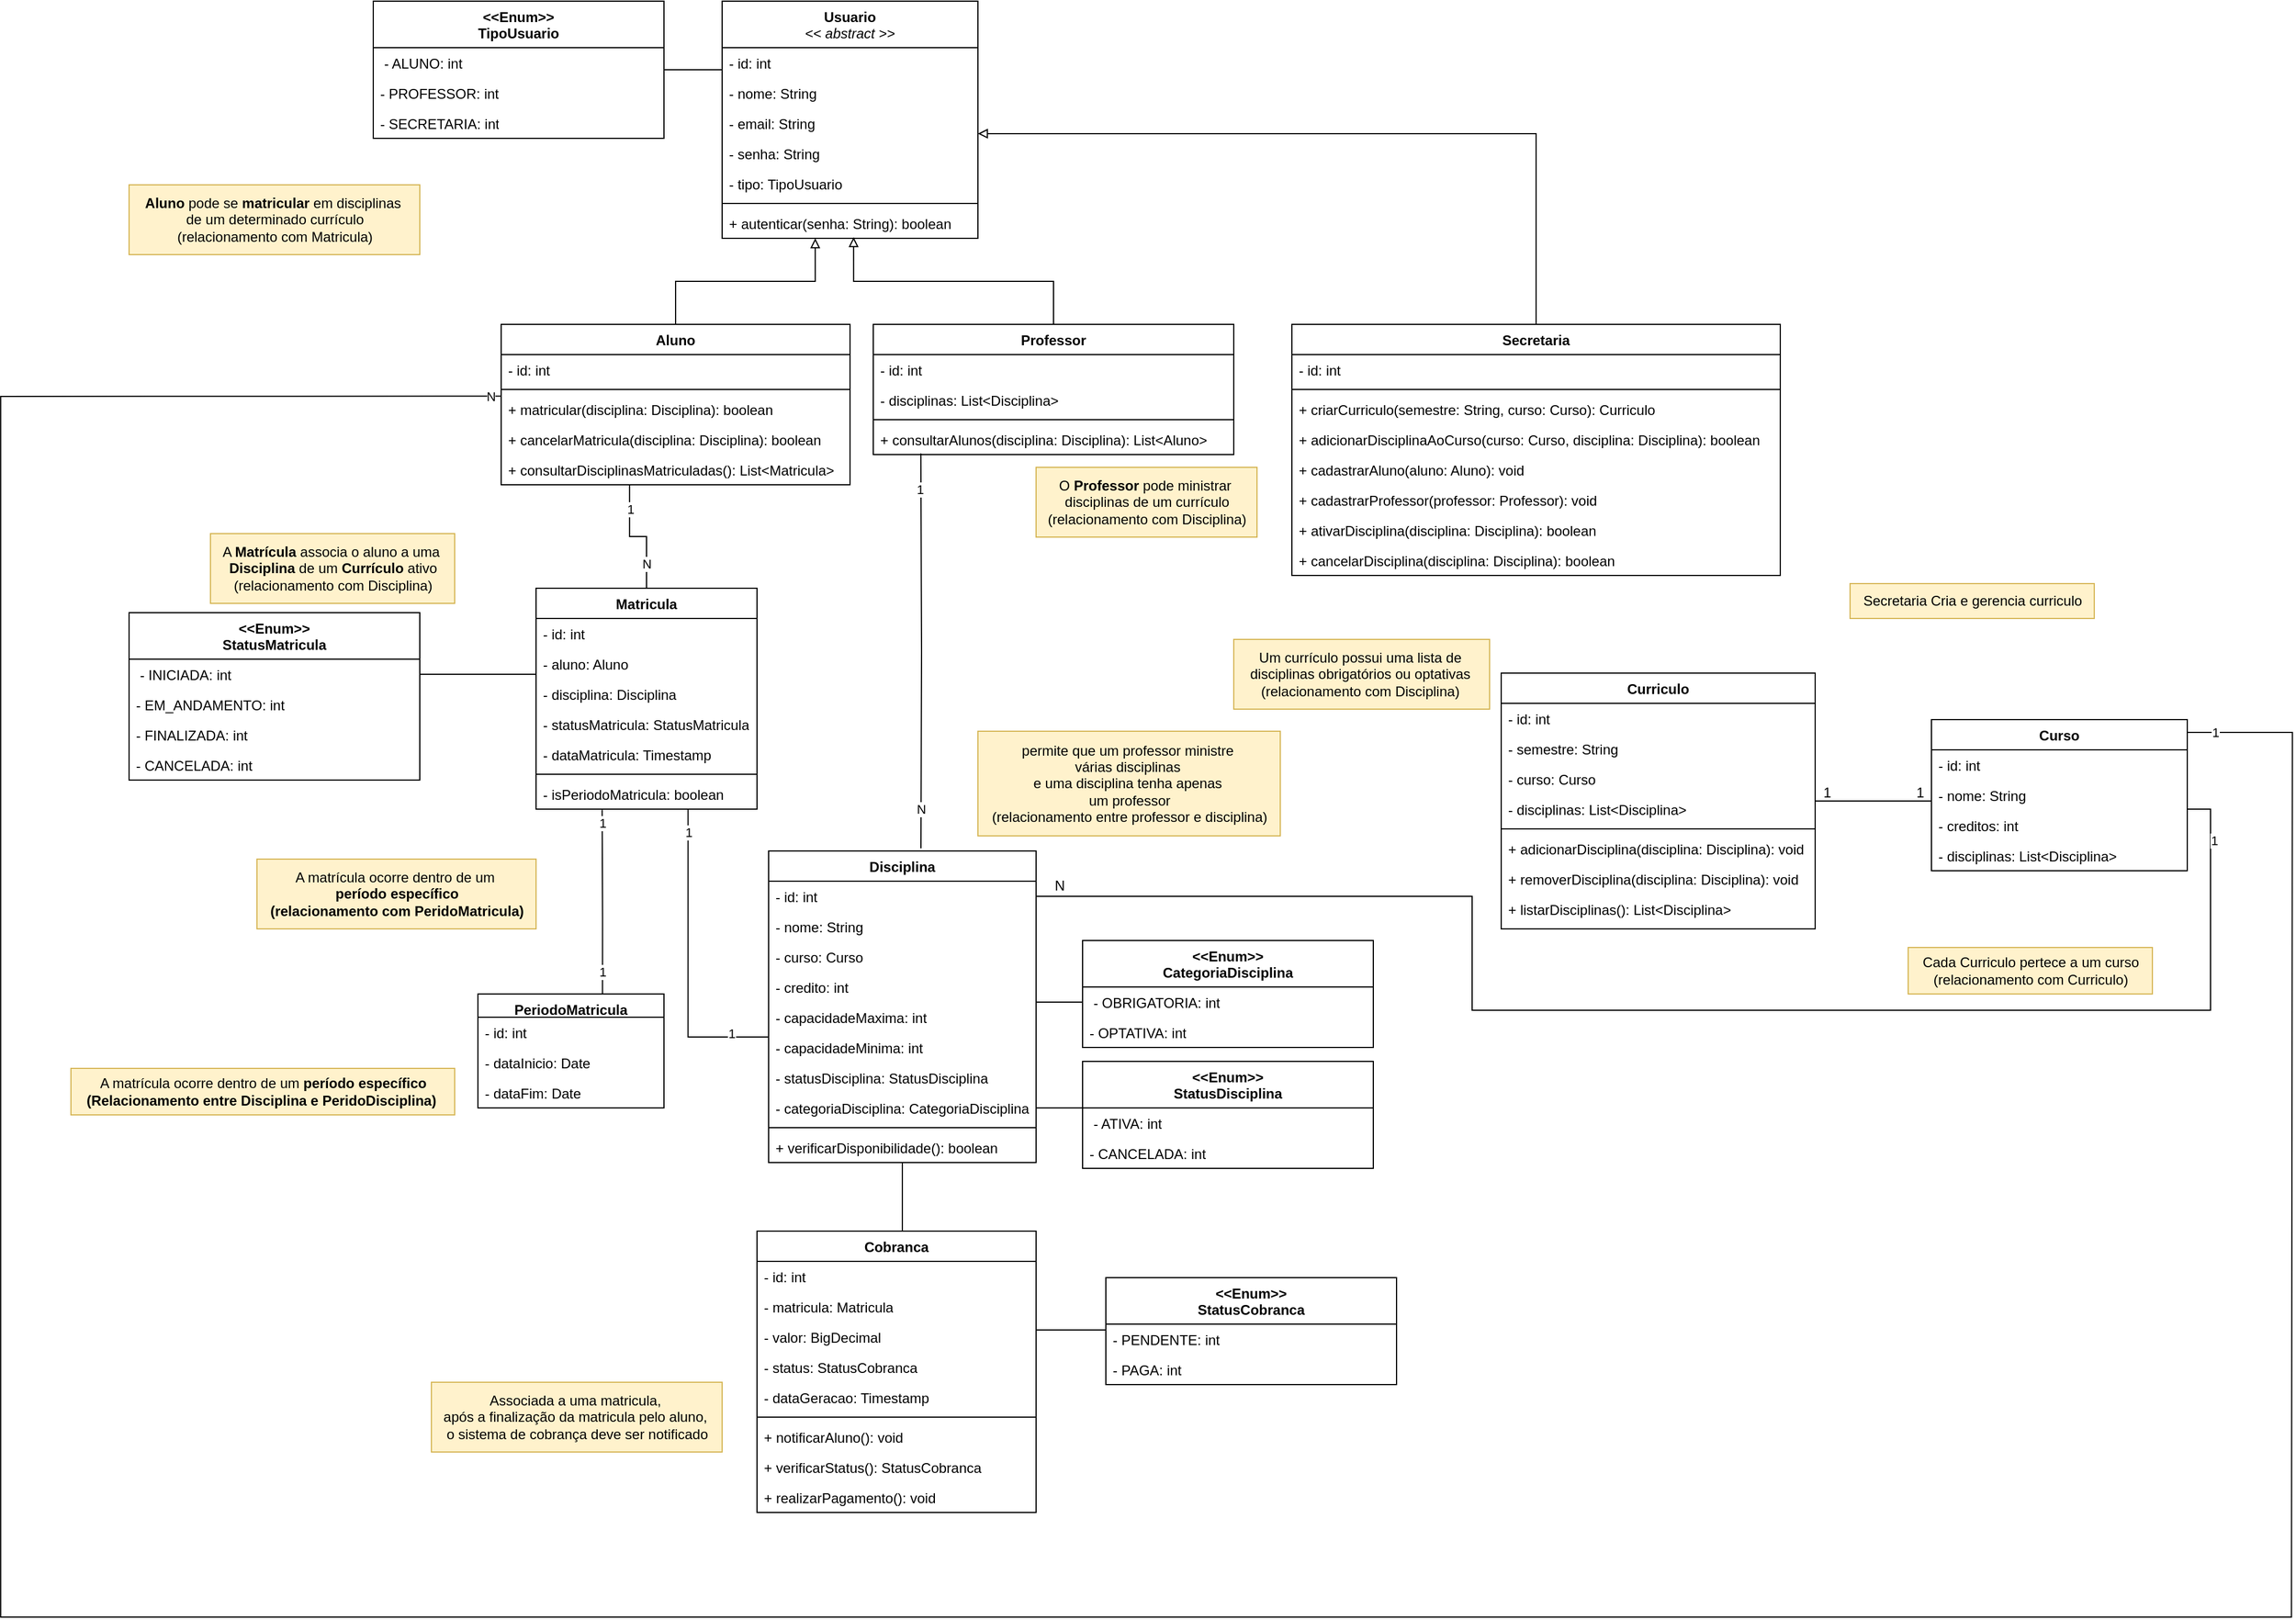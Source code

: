 <mxfile version="26.0.16">
  <diagram name="Página-1" id="UTWiRLUkJQXJZkLam4P0">
    <mxGraphModel dx="3221" dy="558" grid="1" gridSize="10" guides="1" tooltips="1" connect="1" arrows="1" fold="1" page="1" pageScale="1" pageWidth="827" pageHeight="1169" math="0" shadow="0">
      <root>
        <mxCell id="0" />
        <mxCell id="1" parent="0" />
        <mxCell id="5JL675xTjhOSKJDTL_hP-1" value="Secretaria" style="swimlane;fontStyle=1;align=center;verticalAlign=top;childLayout=stackLayout;horizontal=1;startSize=26;horizontalStack=0;resizeParent=1;resizeParentMax=0;resizeLast=0;collapsible=1;marginBottom=0;whiteSpace=wrap;html=1;" parent="1" vertex="1">
          <mxGeometry x="190" y="300" width="420" height="216" as="geometry" />
        </mxCell>
        <mxCell id="5JL675xTjhOSKJDTL_hP-2" value="- id: int" style="text;strokeColor=none;fillColor=none;align=left;verticalAlign=top;spacingLeft=4;spacingRight=4;overflow=hidden;rotatable=0;points=[[0,0.5],[1,0.5]];portConstraint=eastwest;whiteSpace=wrap;html=1;" parent="5JL675xTjhOSKJDTL_hP-1" vertex="1">
          <mxGeometry y="26" width="420" height="26" as="geometry" />
        </mxCell>
        <mxCell id="5JL675xTjhOSKJDTL_hP-3" value="" style="line;strokeWidth=1;fillColor=none;align=left;verticalAlign=middle;spacingTop=-1;spacingLeft=3;spacingRight=3;rotatable=0;labelPosition=right;points=[];portConstraint=eastwest;strokeColor=inherit;" parent="5JL675xTjhOSKJDTL_hP-1" vertex="1">
          <mxGeometry y="52" width="420" height="8" as="geometry" />
        </mxCell>
        <mxCell id="5JL675xTjhOSKJDTL_hP-4" value="+ criarCurriculo(semestre: String, curso: Curso): Curriculo" style="text;strokeColor=none;fillColor=none;align=left;verticalAlign=top;spacingLeft=4;spacingRight=4;overflow=hidden;rotatable=0;points=[[0,0.5],[1,0.5]];portConstraint=eastwest;whiteSpace=wrap;html=1;" parent="5JL675xTjhOSKJDTL_hP-1" vertex="1">
          <mxGeometry y="60" width="420" height="26" as="geometry" />
        </mxCell>
        <mxCell id="5JL675xTjhOSKJDTL_hP-7" value="+ adicionarDisciplinaAoCurso(curso: Curso, disciplina: Disciplina): boolean" style="text;strokeColor=none;fillColor=none;align=left;verticalAlign=top;spacingLeft=4;spacingRight=4;overflow=hidden;rotatable=0;points=[[0,0.5],[1,0.5]];portConstraint=eastwest;whiteSpace=wrap;html=1;" parent="5JL675xTjhOSKJDTL_hP-1" vertex="1">
          <mxGeometry y="86" width="420" height="26" as="geometry" />
        </mxCell>
        <mxCell id="5JL675xTjhOSKJDTL_hP-8" value="+ cadastrarAluno(aluno: Aluno): void" style="text;strokeColor=none;fillColor=none;align=left;verticalAlign=top;spacingLeft=4;spacingRight=4;overflow=hidden;rotatable=0;points=[[0,0.5],[1,0.5]];portConstraint=eastwest;whiteSpace=wrap;html=1;" parent="5JL675xTjhOSKJDTL_hP-1" vertex="1">
          <mxGeometry y="112" width="420" height="26" as="geometry" />
        </mxCell>
        <mxCell id="5JL675xTjhOSKJDTL_hP-9" value="+ cadastrarProfessor(professor: Professor): void" style="text;strokeColor=none;fillColor=none;align=left;verticalAlign=top;spacingLeft=4;spacingRight=4;overflow=hidden;rotatable=0;points=[[0,0.5],[1,0.5]];portConstraint=eastwest;whiteSpace=wrap;html=1;" parent="5JL675xTjhOSKJDTL_hP-1" vertex="1">
          <mxGeometry y="138" width="420" height="26" as="geometry" />
        </mxCell>
        <mxCell id="5JL675xTjhOSKJDTL_hP-10" value="+ ativarDisciplina(disciplina: Disciplina): boolean" style="text;strokeColor=none;fillColor=none;align=left;verticalAlign=top;spacingLeft=4;spacingRight=4;overflow=hidden;rotatable=0;points=[[0,0.5],[1,0.5]];portConstraint=eastwest;whiteSpace=wrap;html=1;" parent="5JL675xTjhOSKJDTL_hP-1" vertex="1">
          <mxGeometry y="164" width="420" height="26" as="geometry" />
        </mxCell>
        <mxCell id="5JL675xTjhOSKJDTL_hP-11" value="+ cancelarDisciplina(disciplina: Disciplina): boolean" style="text;strokeColor=none;fillColor=none;align=left;verticalAlign=top;spacingLeft=4;spacingRight=4;overflow=hidden;rotatable=0;points=[[0,0.5],[1,0.5]];portConstraint=eastwest;whiteSpace=wrap;html=1;" parent="5JL675xTjhOSKJDTL_hP-1" vertex="1">
          <mxGeometry y="190" width="420" height="26" as="geometry" />
        </mxCell>
        <mxCell id="5JL675xTjhOSKJDTL_hP-12" value="Curriculo" style="swimlane;fontStyle=1;align=center;verticalAlign=top;childLayout=stackLayout;horizontal=1;startSize=26;horizontalStack=0;resizeParent=1;resizeParentMax=0;resizeLast=0;collapsible=1;marginBottom=0;whiteSpace=wrap;html=1;" parent="1" vertex="1">
          <mxGeometry x="370" y="600" width="270" height="220" as="geometry" />
        </mxCell>
        <mxCell id="5JL675xTjhOSKJDTL_hP-13" value="- id: int" style="text;strokeColor=none;fillColor=none;align=left;verticalAlign=top;spacingLeft=4;spacingRight=4;overflow=hidden;rotatable=0;points=[[0,0.5],[1,0.5]];portConstraint=eastwest;whiteSpace=wrap;html=1;" parent="5JL675xTjhOSKJDTL_hP-12" vertex="1">
          <mxGeometry y="26" width="270" height="26" as="geometry" />
        </mxCell>
        <mxCell id="5JL675xTjhOSKJDTL_hP-17" value="- semestre: String" style="text;strokeColor=none;fillColor=none;align=left;verticalAlign=top;spacingLeft=4;spacingRight=4;overflow=hidden;rotatable=0;points=[[0,0.5],[1,0.5]];portConstraint=eastwest;whiteSpace=wrap;html=1;" parent="5JL675xTjhOSKJDTL_hP-12" vertex="1">
          <mxGeometry y="52" width="270" height="26" as="geometry" />
        </mxCell>
        <mxCell id="5JL675xTjhOSKJDTL_hP-16" value="-&amp;nbsp;curso: Curso" style="text;strokeColor=none;fillColor=none;align=left;verticalAlign=top;spacingLeft=4;spacingRight=4;overflow=hidden;rotatable=0;points=[[0,0.5],[1,0.5]];portConstraint=eastwest;whiteSpace=wrap;html=1;" parent="5JL675xTjhOSKJDTL_hP-12" vertex="1">
          <mxGeometry y="78" width="270" height="26" as="geometry" />
        </mxCell>
        <mxCell id="5JL675xTjhOSKJDTL_hP-18" value="-&amp;nbsp;disciplinas: List&amp;lt;Disciplina&amp;gt;" style="text;strokeColor=none;fillColor=none;align=left;verticalAlign=top;spacingLeft=4;spacingRight=4;overflow=hidden;rotatable=0;points=[[0,0.5],[1,0.5]];portConstraint=eastwest;whiteSpace=wrap;html=1;" parent="5JL675xTjhOSKJDTL_hP-12" vertex="1">
          <mxGeometry y="104" width="270" height="26" as="geometry" />
        </mxCell>
        <mxCell id="5JL675xTjhOSKJDTL_hP-14" value="" style="line;strokeWidth=1;fillColor=none;align=left;verticalAlign=middle;spacingTop=-1;spacingLeft=3;spacingRight=3;rotatable=0;labelPosition=right;points=[];portConstraint=eastwest;strokeColor=inherit;" parent="5JL675xTjhOSKJDTL_hP-12" vertex="1">
          <mxGeometry y="130" width="270" height="8" as="geometry" />
        </mxCell>
        <mxCell id="5JL675xTjhOSKJDTL_hP-15" value="+ adicionarDisciplina(disciplina: Disciplina): void" style="text;strokeColor=none;fillColor=none;align=left;verticalAlign=top;spacingLeft=4;spacingRight=4;overflow=hidden;rotatable=0;points=[[0,0.5],[1,0.5]];portConstraint=eastwest;whiteSpace=wrap;html=1;" parent="5JL675xTjhOSKJDTL_hP-12" vertex="1">
          <mxGeometry y="138" width="270" height="26" as="geometry" />
        </mxCell>
        <mxCell id="5JL675xTjhOSKJDTL_hP-19" value="+ removerDisciplina(disciplina: Disciplina): void" style="text;strokeColor=none;fillColor=none;align=left;verticalAlign=top;spacingLeft=4;spacingRight=4;overflow=hidden;rotatable=0;points=[[0,0.5],[1,0.5]];portConstraint=eastwest;whiteSpace=wrap;html=1;" parent="5JL675xTjhOSKJDTL_hP-12" vertex="1">
          <mxGeometry y="164" width="270" height="26" as="geometry" />
        </mxCell>
        <mxCell id="5JL675xTjhOSKJDTL_hP-20" value="+ listarDisciplinas(): List&amp;lt;Disciplina&amp;gt;" style="text;strokeColor=none;fillColor=none;align=left;verticalAlign=top;spacingLeft=4;spacingRight=4;overflow=hidden;rotatable=0;points=[[0,0.5],[1,0.5]];portConstraint=eastwest;whiteSpace=wrap;html=1;" parent="5JL675xTjhOSKJDTL_hP-12" vertex="1">
          <mxGeometry y="190" width="270" height="30" as="geometry" />
        </mxCell>
        <mxCell id="5JL675xTjhOSKJDTL_hP-21" value="Usuario&lt;div&gt;&lt;span style=&quot;font-weight: normal;&quot;&gt;&lt;i&gt;&amp;lt;&amp;lt; abstract &amp;gt;&amp;gt;&lt;/i&gt;&lt;/span&gt;&lt;/div&gt;" style="swimlane;fontStyle=1;align=center;verticalAlign=top;childLayout=stackLayout;horizontal=1;startSize=40;horizontalStack=0;resizeParent=1;resizeParentMax=0;resizeLast=0;collapsible=1;marginBottom=0;whiteSpace=wrap;html=1;" parent="1" vertex="1">
          <mxGeometry x="-300" y="22" width="220" height="204" as="geometry">
            <mxRectangle x="-300" y="20" width="80" height="30" as="alternateBounds" />
          </mxGeometry>
        </mxCell>
        <mxCell id="5JL675xTjhOSKJDTL_hP-22" value="-&amp;nbsp;id: int" style="text;strokeColor=none;fillColor=none;align=left;verticalAlign=top;spacingLeft=4;spacingRight=4;overflow=hidden;rotatable=0;points=[[0,0.5],[1,0.5]];portConstraint=eastwest;whiteSpace=wrap;html=1;" parent="5JL675xTjhOSKJDTL_hP-21" vertex="1">
          <mxGeometry y="40" width="220" height="26" as="geometry" />
        </mxCell>
        <mxCell id="5JL675xTjhOSKJDTL_hP-26" value="-&amp;nbsp;nome: String" style="text;strokeColor=none;fillColor=none;align=left;verticalAlign=top;spacingLeft=4;spacingRight=4;overflow=hidden;rotatable=0;points=[[0,0.5],[1,0.5]];portConstraint=eastwest;whiteSpace=wrap;html=1;" parent="5JL675xTjhOSKJDTL_hP-21" vertex="1">
          <mxGeometry y="66" width="220" height="26" as="geometry" />
        </mxCell>
        <mxCell id="5JL675xTjhOSKJDTL_hP-28" value="-&amp;nbsp;email: String" style="text;strokeColor=none;fillColor=none;align=left;verticalAlign=top;spacingLeft=4;spacingRight=4;overflow=hidden;rotatable=0;points=[[0,0.5],[1,0.5]];portConstraint=eastwest;whiteSpace=wrap;html=1;" parent="5JL675xTjhOSKJDTL_hP-21" vertex="1">
          <mxGeometry y="92" width="220" height="26" as="geometry" />
        </mxCell>
        <mxCell id="5JL675xTjhOSKJDTL_hP-27" value="- senha: String" style="text;strokeColor=none;fillColor=none;align=left;verticalAlign=top;spacingLeft=4;spacingRight=4;overflow=hidden;rotatable=0;points=[[0,0.5],[1,0.5]];portConstraint=eastwest;whiteSpace=wrap;html=1;" parent="5JL675xTjhOSKJDTL_hP-21" vertex="1">
          <mxGeometry y="118" width="220" height="26" as="geometry" />
        </mxCell>
        <mxCell id="5JL675xTjhOSKJDTL_hP-29" value="-&amp;nbsp;tipo: TipoUsuario" style="text;strokeColor=none;fillColor=none;align=left;verticalAlign=top;spacingLeft=4;spacingRight=4;overflow=hidden;rotatable=0;points=[[0,0.5],[1,0.5]];portConstraint=eastwest;whiteSpace=wrap;html=1;" parent="5JL675xTjhOSKJDTL_hP-21" vertex="1">
          <mxGeometry y="144" width="220" height="26" as="geometry" />
        </mxCell>
        <mxCell id="5JL675xTjhOSKJDTL_hP-23" value="" style="line;strokeWidth=1;fillColor=none;align=left;verticalAlign=middle;spacingTop=-1;spacingLeft=3;spacingRight=3;rotatable=0;labelPosition=right;points=[];portConstraint=eastwest;strokeColor=inherit;" parent="5JL675xTjhOSKJDTL_hP-21" vertex="1">
          <mxGeometry y="170" width="220" height="8" as="geometry" />
        </mxCell>
        <mxCell id="5JL675xTjhOSKJDTL_hP-24" value="+ autenticar(senha: String): boolean" style="text;strokeColor=none;fillColor=none;align=left;verticalAlign=top;spacingLeft=4;spacingRight=4;overflow=hidden;rotatable=0;points=[[0,0.5],[1,0.5]];portConstraint=eastwest;whiteSpace=wrap;html=1;" parent="5JL675xTjhOSKJDTL_hP-21" vertex="1">
          <mxGeometry y="178" width="220" height="26" as="geometry" />
        </mxCell>
        <mxCell id="5JL675xTjhOSKJDTL_hP-91" style="edgeStyle=orthogonalEdgeStyle;rounded=0;orthogonalLoop=1;jettySize=auto;html=1;entryX=0.364;entryY=1;entryDx=0;entryDy=0;entryPerimeter=0;endArrow=block;endFill=0;" parent="1" source="5JL675xTjhOSKJDTL_hP-30" target="5JL675xTjhOSKJDTL_hP-24" edge="1">
          <mxGeometry relative="1" as="geometry">
            <mxPoint x="-220" y="220" as="targetPoint" />
          </mxGeometry>
        </mxCell>
        <mxCell id="5JL675xTjhOSKJDTL_hP-30" value="Aluno" style="swimlane;fontStyle=1;align=center;verticalAlign=top;childLayout=stackLayout;horizontal=1;startSize=26;horizontalStack=0;resizeParent=1;resizeParentMax=0;resizeLast=0;collapsible=1;marginBottom=0;whiteSpace=wrap;html=1;" parent="1" vertex="1">
          <mxGeometry x="-490" y="300" width="300" height="138" as="geometry" />
        </mxCell>
        <mxCell id="5JL675xTjhOSKJDTL_hP-31" value="- id: int" style="text;strokeColor=none;fillColor=none;align=left;verticalAlign=top;spacingLeft=4;spacingRight=4;overflow=hidden;rotatable=0;points=[[0,0.5],[1,0.5]];portConstraint=eastwest;whiteSpace=wrap;html=1;" parent="5JL675xTjhOSKJDTL_hP-30" vertex="1">
          <mxGeometry y="26" width="300" height="26" as="geometry" />
        </mxCell>
        <mxCell id="5JL675xTjhOSKJDTL_hP-32" value="" style="line;strokeWidth=1;fillColor=none;align=left;verticalAlign=middle;spacingTop=-1;spacingLeft=3;spacingRight=3;rotatable=0;labelPosition=right;points=[];portConstraint=eastwest;strokeColor=inherit;" parent="5JL675xTjhOSKJDTL_hP-30" vertex="1">
          <mxGeometry y="52" width="300" height="8" as="geometry" />
        </mxCell>
        <mxCell id="5JL675xTjhOSKJDTL_hP-33" value="+  matricular(disciplina: Disciplina): boolean" style="text;strokeColor=none;fillColor=none;align=left;verticalAlign=top;spacingLeft=4;spacingRight=4;overflow=hidden;rotatable=0;points=[[0,0.5],[1,0.5]];portConstraint=eastwest;whiteSpace=wrap;html=1;" parent="5JL675xTjhOSKJDTL_hP-30" vertex="1">
          <mxGeometry y="60" width="300" height="26" as="geometry" />
        </mxCell>
        <mxCell id="5JL675xTjhOSKJDTL_hP-36" value="+  cancelarMatricula(disciplina: Disciplina): boolean" style="text;strokeColor=none;fillColor=none;align=left;verticalAlign=top;spacingLeft=4;spacingRight=4;overflow=hidden;rotatable=0;points=[[0,0.5],[1,0.5]];portConstraint=eastwest;whiteSpace=wrap;html=1;" parent="5JL675xTjhOSKJDTL_hP-30" vertex="1">
          <mxGeometry y="86" width="300" height="26" as="geometry" />
        </mxCell>
        <mxCell id="CIjF7GFR3pk4UdvS8s7B-7" value="+&amp;nbsp;consultarDisciplinasMatriculadas(): List&amp;lt;Matricula&amp;gt;" style="text;strokeColor=none;fillColor=none;align=left;verticalAlign=top;spacingLeft=4;spacingRight=4;overflow=hidden;rotatable=0;points=[[0,0.5],[1,0.5]];portConstraint=eastwest;whiteSpace=wrap;html=1;" parent="5JL675xTjhOSKJDTL_hP-30" vertex="1">
          <mxGeometry y="112" width="300" height="26" as="geometry" />
        </mxCell>
        <mxCell id="5JL675xTjhOSKJDTL_hP-37" value="Professor" style="swimlane;fontStyle=1;align=center;verticalAlign=top;childLayout=stackLayout;horizontal=1;startSize=26;horizontalStack=0;resizeParent=1;resizeParentMax=0;resizeLast=0;collapsible=1;marginBottom=0;whiteSpace=wrap;html=1;" parent="1" vertex="1">
          <mxGeometry x="-170" y="300" width="310" height="112" as="geometry" />
        </mxCell>
        <mxCell id="5JL675xTjhOSKJDTL_hP-38" value="-&amp;nbsp;id: int" style="text;strokeColor=none;fillColor=none;align=left;verticalAlign=top;spacingLeft=4;spacingRight=4;overflow=hidden;rotatable=0;points=[[0,0.5],[1,0.5]];portConstraint=eastwest;whiteSpace=wrap;html=1;" parent="5JL675xTjhOSKJDTL_hP-37" vertex="1">
          <mxGeometry y="26" width="310" height="26" as="geometry" />
        </mxCell>
        <mxCell id="CIjF7GFR3pk4UdvS8s7B-33" value="- disciplinas: List&amp;lt;Disciplina&amp;gt;" style="text;strokeColor=none;fillColor=none;align=left;verticalAlign=top;spacingLeft=4;spacingRight=4;overflow=hidden;rotatable=0;points=[[0,0.5],[1,0.5]];portConstraint=eastwest;whiteSpace=wrap;html=1;" parent="5JL675xTjhOSKJDTL_hP-37" vertex="1">
          <mxGeometry y="52" width="310" height="26" as="geometry" />
        </mxCell>
        <mxCell id="5JL675xTjhOSKJDTL_hP-39" value="" style="line;strokeWidth=1;fillColor=none;align=left;verticalAlign=middle;spacingTop=-1;spacingLeft=3;spacingRight=3;rotatable=0;labelPosition=right;points=[];portConstraint=eastwest;strokeColor=inherit;" parent="5JL675xTjhOSKJDTL_hP-37" vertex="1">
          <mxGeometry y="78" width="310" height="8" as="geometry" />
        </mxCell>
        <mxCell id="5JL675xTjhOSKJDTL_hP-40" value="+ consultarAlunos(disciplina: Disciplina): List&amp;lt;Aluno&amp;gt;" style="text;strokeColor=none;fillColor=none;align=left;verticalAlign=top;spacingLeft=4;spacingRight=4;overflow=hidden;rotatable=0;points=[[0,0.5],[1,0.5]];portConstraint=eastwest;whiteSpace=wrap;html=1;" parent="5JL675xTjhOSKJDTL_hP-37" vertex="1">
          <mxGeometry y="86" width="310" height="26" as="geometry" />
        </mxCell>
        <mxCell id="5JL675xTjhOSKJDTL_hP-159" value="" style="edgeStyle=orthogonalEdgeStyle;rounded=0;orthogonalLoop=1;jettySize=auto;html=1;endArrow=none;startFill=0;" parent="1" source="5JL675xTjhOSKJDTL_hP-42" edge="1">
          <mxGeometry relative="1" as="geometry">
            <mxPoint x="640" y="710" as="targetPoint" />
            <Array as="points">
              <mxPoint x="690" y="710" />
              <mxPoint x="690" y="710" />
            </Array>
          </mxGeometry>
        </mxCell>
        <mxCell id="5JL675xTjhOSKJDTL_hP-42" value="Curso" style="swimlane;fontStyle=1;align=center;verticalAlign=top;childLayout=stackLayout;horizontal=1;startSize=26;horizontalStack=0;resizeParent=1;resizeParentMax=0;resizeLast=0;collapsible=1;marginBottom=0;whiteSpace=wrap;html=1;" parent="1" vertex="1">
          <mxGeometry x="740" y="640" width="220" height="130" as="geometry" />
        </mxCell>
        <mxCell id="5JL675xTjhOSKJDTL_hP-43" value="-&amp;nbsp;id: int" style="text;strokeColor=none;fillColor=none;align=left;verticalAlign=top;spacingLeft=4;spacingRight=4;overflow=hidden;rotatable=0;points=[[0,0.5],[1,0.5]];portConstraint=eastwest;whiteSpace=wrap;html=1;" parent="5JL675xTjhOSKJDTL_hP-42" vertex="1">
          <mxGeometry y="26" width="220" height="26" as="geometry" />
        </mxCell>
        <mxCell id="5JL675xTjhOSKJDTL_hP-46" value="-&amp;nbsp;nome: String" style="text;strokeColor=none;fillColor=none;align=left;verticalAlign=top;spacingLeft=4;spacingRight=4;overflow=hidden;rotatable=0;points=[[0,0.5],[1,0.5]];portConstraint=eastwest;whiteSpace=wrap;html=1;" parent="5JL675xTjhOSKJDTL_hP-42" vertex="1">
          <mxGeometry y="52" width="220" height="26" as="geometry" />
        </mxCell>
        <mxCell id="5JL675xTjhOSKJDTL_hP-48" value="- creditos: int" style="text;strokeColor=none;fillColor=none;align=left;verticalAlign=top;spacingLeft=4;spacingRight=4;overflow=hidden;rotatable=0;points=[[0,0.5],[1,0.5]];portConstraint=eastwest;whiteSpace=wrap;html=1;" parent="5JL675xTjhOSKJDTL_hP-42" vertex="1">
          <mxGeometry y="78" width="220" height="26" as="geometry" />
        </mxCell>
        <mxCell id="5JL675xTjhOSKJDTL_hP-47" value="-&amp;nbsp;disciplinas: List&amp;lt;Disciplina&amp;gt;" style="text;strokeColor=none;fillColor=none;align=left;verticalAlign=top;spacingLeft=4;spacingRight=4;overflow=hidden;rotatable=0;points=[[0,0.5],[1,0.5]];portConstraint=eastwest;whiteSpace=wrap;html=1;" parent="5JL675xTjhOSKJDTL_hP-42" vertex="1">
          <mxGeometry y="104" width="220" height="26" as="geometry" />
        </mxCell>
        <mxCell id="5JL675xTjhOSKJDTL_hP-179" style="edgeStyle=orthogonalEdgeStyle;rounded=0;orthogonalLoop=1;jettySize=auto;html=1;endArrow=none;startFill=0;entryX=0.688;entryY=1.011;entryDx=0;entryDy=0;entryPerimeter=0;" parent="1" target="g18ORwgw4V1WIljXijk8-3" edge="1">
          <mxGeometry relative="1" as="geometry">
            <Array as="points">
              <mxPoint x="-329" y="913" />
            </Array>
            <mxPoint x="-260" y="913" as="sourcePoint" />
            <mxPoint x="-329.47" y="769.26" as="targetPoint" />
          </mxGeometry>
        </mxCell>
        <mxCell id="CIjF7GFR3pk4UdvS8s7B-37" value="1" style="edgeLabel;html=1;align=center;verticalAlign=middle;resizable=0;points=[];" parent="5JL675xTjhOSKJDTL_hP-179" vertex="1" connectable="0">
          <mxGeometry x="-0.758" y="-3" relative="1" as="geometry">
            <mxPoint as="offset" />
          </mxGeometry>
        </mxCell>
        <mxCell id="CIjF7GFR3pk4UdvS8s7B-38" value="1" style="edgeLabel;html=1;align=center;verticalAlign=middle;resizable=0;points=[];" parent="5JL675xTjhOSKJDTL_hP-179" vertex="1" connectable="0">
          <mxGeometry x="0.855" relative="1" as="geometry">
            <mxPoint as="offset" />
          </mxGeometry>
        </mxCell>
        <mxCell id="5JL675xTjhOSKJDTL_hP-50" value="Disciplina" style="swimlane;fontStyle=1;align=center;verticalAlign=top;childLayout=stackLayout;horizontal=1;startSize=26;horizontalStack=0;resizeParent=1;resizeParentMax=0;resizeLast=0;collapsible=1;marginBottom=0;whiteSpace=wrap;html=1;" parent="1" vertex="1">
          <mxGeometry x="-260" y="753" width="230" height="268" as="geometry" />
        </mxCell>
        <mxCell id="5JL675xTjhOSKJDTL_hP-51" value="-&amp;nbsp;id: int" style="text;strokeColor=none;fillColor=none;align=left;verticalAlign=top;spacingLeft=4;spacingRight=4;overflow=hidden;rotatable=0;points=[[0,0.5],[1,0.5]];portConstraint=eastwest;whiteSpace=wrap;html=1;" parent="5JL675xTjhOSKJDTL_hP-50" vertex="1">
          <mxGeometry y="26" width="230" height="26" as="geometry" />
        </mxCell>
        <mxCell id="5JL675xTjhOSKJDTL_hP-54" value="-&amp;nbsp;nome: String" style="text;strokeColor=none;fillColor=none;align=left;verticalAlign=top;spacingLeft=4;spacingRight=4;overflow=hidden;rotatable=0;points=[[0,0.5],[1,0.5]];portConstraint=eastwest;whiteSpace=wrap;html=1;" parent="5JL675xTjhOSKJDTL_hP-50" vertex="1">
          <mxGeometry y="52" width="230" height="26" as="geometry" />
        </mxCell>
        <mxCell id="5JL675xTjhOSKJDTL_hP-55" value="-&amp;nbsp;curso: Curso" style="text;strokeColor=none;fillColor=none;align=left;verticalAlign=top;spacingLeft=4;spacingRight=4;overflow=hidden;rotatable=0;points=[[0,0.5],[1,0.5]];portConstraint=eastwest;whiteSpace=wrap;html=1;" parent="5JL675xTjhOSKJDTL_hP-50" vertex="1">
          <mxGeometry y="78" width="230" height="26" as="geometry" />
        </mxCell>
        <mxCell id="5JL675xTjhOSKJDTL_hP-56" value="-&amp;nbsp;credito: int" style="text;strokeColor=none;fillColor=none;align=left;verticalAlign=top;spacingLeft=4;spacingRight=4;overflow=hidden;rotatable=0;points=[[0,0.5],[1,0.5]];portConstraint=eastwest;whiteSpace=wrap;html=1;" parent="5JL675xTjhOSKJDTL_hP-50" vertex="1">
          <mxGeometry y="104" width="230" height="26" as="geometry" />
        </mxCell>
        <mxCell id="5JL675xTjhOSKJDTL_hP-57" value="-&amp;nbsp;capacidadeMaxima: int" style="text;strokeColor=none;fillColor=none;align=left;verticalAlign=top;spacingLeft=4;spacingRight=4;overflow=hidden;rotatable=0;points=[[0,0.5],[1,0.5]];portConstraint=eastwest;whiteSpace=wrap;html=1;" parent="5JL675xTjhOSKJDTL_hP-50" vertex="1">
          <mxGeometry y="130" width="230" height="26" as="geometry" />
        </mxCell>
        <mxCell id="5JL675xTjhOSKJDTL_hP-58" value="-&amp;nbsp;capacidadeMinima: int" style="text;strokeColor=none;fillColor=none;align=left;verticalAlign=top;spacingLeft=4;spacingRight=4;overflow=hidden;rotatable=0;points=[[0,0.5],[1,0.5]];portConstraint=eastwest;whiteSpace=wrap;html=1;" parent="5JL675xTjhOSKJDTL_hP-50" vertex="1">
          <mxGeometry y="156" width="230" height="26" as="geometry" />
        </mxCell>
        <mxCell id="5JL675xTjhOSKJDTL_hP-59" value="-&amp;nbsp;statusDisciplina: StatusDisciplina" style="text;strokeColor=none;fillColor=none;align=left;verticalAlign=top;spacingLeft=4;spacingRight=4;overflow=hidden;rotatable=0;points=[[0,0.5],[1,0.5]];portConstraint=eastwest;whiteSpace=wrap;html=1;" parent="5JL675xTjhOSKJDTL_hP-50" vertex="1">
          <mxGeometry y="182" width="230" height="26" as="geometry" />
        </mxCell>
        <mxCell id="5JL675xTjhOSKJDTL_hP-60" value="-&amp;nbsp;categoriaDisciplina: CategoriaDisciplina" style="text;strokeColor=none;fillColor=none;align=left;verticalAlign=top;spacingLeft=4;spacingRight=4;overflow=hidden;rotatable=0;points=[[0,0.5],[1,0.5]];portConstraint=eastwest;whiteSpace=wrap;html=1;" parent="5JL675xTjhOSKJDTL_hP-50" vertex="1">
          <mxGeometry y="208" width="230" height="26" as="geometry" />
        </mxCell>
        <mxCell id="5JL675xTjhOSKJDTL_hP-52" value="" style="line;strokeWidth=1;fillColor=none;align=left;verticalAlign=middle;spacingTop=-1;spacingLeft=3;spacingRight=3;rotatable=0;labelPosition=right;points=[];portConstraint=eastwest;strokeColor=inherit;" parent="5JL675xTjhOSKJDTL_hP-50" vertex="1">
          <mxGeometry y="234" width="230" height="8" as="geometry" />
        </mxCell>
        <mxCell id="5JL675xTjhOSKJDTL_hP-53" value="+  verificarDisponibilidade(): boolean" style="text;strokeColor=none;fillColor=none;align=left;verticalAlign=top;spacingLeft=4;spacingRight=4;overflow=hidden;rotatable=0;points=[[0,0.5],[1,0.5]];portConstraint=eastwest;whiteSpace=wrap;html=1;" parent="5JL675xTjhOSKJDTL_hP-50" vertex="1">
          <mxGeometry y="242" width="230" height="26" as="geometry" />
        </mxCell>
        <mxCell id="5JL675xTjhOSKJDTL_hP-61" value="Matricula" style="swimlane;fontStyle=1;align=center;verticalAlign=top;childLayout=stackLayout;horizontal=1;startSize=26;horizontalStack=0;resizeParent=1;resizeParentMax=0;resizeLast=0;collapsible=1;marginBottom=0;whiteSpace=wrap;html=1;" parent="1" vertex="1">
          <mxGeometry x="-460" y="527" width="190" height="190" as="geometry" />
        </mxCell>
        <mxCell id="5JL675xTjhOSKJDTL_hP-62" value="-&amp;nbsp;id: int" style="text;strokeColor=none;fillColor=none;align=left;verticalAlign=top;spacingLeft=4;spacingRight=4;overflow=hidden;rotatable=0;points=[[0,0.5],[1,0.5]];portConstraint=eastwest;whiteSpace=wrap;html=1;" parent="5JL675xTjhOSKJDTL_hP-61" vertex="1">
          <mxGeometry y="26" width="190" height="26" as="geometry" />
        </mxCell>
        <mxCell id="5JL675xTjhOSKJDTL_hP-65" value="-&amp;nbsp;aluno: Aluno" style="text;strokeColor=none;fillColor=none;align=left;verticalAlign=top;spacingLeft=4;spacingRight=4;overflow=hidden;rotatable=0;points=[[0,0.5],[1,0.5]];portConstraint=eastwest;whiteSpace=wrap;html=1;" parent="5JL675xTjhOSKJDTL_hP-61" vertex="1">
          <mxGeometry y="52" width="190" height="26" as="geometry" />
        </mxCell>
        <mxCell id="5JL675xTjhOSKJDTL_hP-66" value="-&amp;nbsp;disciplina: Disciplina" style="text;strokeColor=none;fillColor=none;align=left;verticalAlign=top;spacingLeft=4;spacingRight=4;overflow=hidden;rotatable=0;points=[[0,0.5],[1,0.5]];portConstraint=eastwest;whiteSpace=wrap;html=1;" parent="5JL675xTjhOSKJDTL_hP-61" vertex="1">
          <mxGeometry y="78" width="190" height="26" as="geometry" />
        </mxCell>
        <mxCell id="5JL675xTjhOSKJDTL_hP-69" value="- statusMatricula: StatusMatricula" style="text;strokeColor=none;fillColor=none;align=left;verticalAlign=top;spacingLeft=4;spacingRight=4;overflow=hidden;rotatable=0;points=[[0,0.5],[1,0.5]];portConstraint=eastwest;whiteSpace=wrap;html=1;" parent="5JL675xTjhOSKJDTL_hP-61" vertex="1">
          <mxGeometry y="104" width="190" height="26" as="geometry" />
        </mxCell>
        <mxCell id="g18ORwgw4V1WIljXijk8-10" value="-&amp;nbsp;dataMatricula: Timestamp" style="text;strokeColor=none;fillColor=none;align=left;verticalAlign=top;spacingLeft=4;spacingRight=4;overflow=hidden;rotatable=0;points=[[0,0.5],[1,0.5]];portConstraint=eastwest;whiteSpace=wrap;html=1;" vertex="1" parent="5JL675xTjhOSKJDTL_hP-61">
          <mxGeometry y="130" width="190" height="26" as="geometry" />
        </mxCell>
        <mxCell id="g18ORwgw4V1WIljXijk8-4" value="" style="line;strokeWidth=1;fillColor=none;align=left;verticalAlign=middle;spacingTop=-1;spacingLeft=3;spacingRight=3;rotatable=0;labelPosition=right;points=[];portConstraint=eastwest;strokeColor=inherit;" vertex="1" parent="5JL675xTjhOSKJDTL_hP-61">
          <mxGeometry y="156" width="190" height="8" as="geometry" />
        </mxCell>
        <mxCell id="g18ORwgw4V1WIljXijk8-3" value="- isPeriodoMatricula: boolean" style="text;strokeColor=none;fillColor=none;align=left;verticalAlign=top;spacingLeft=4;spacingRight=4;overflow=hidden;rotatable=0;points=[[0,0.5],[1,0.5]];portConstraint=eastwest;whiteSpace=wrap;html=1;" vertex="1" parent="5JL675xTjhOSKJDTL_hP-61">
          <mxGeometry y="164" width="190" height="26" as="geometry" />
        </mxCell>
        <mxCell id="5JL675xTjhOSKJDTL_hP-71" value="PeriodoMatricula" style="swimlane;fontStyle=1;align=center;verticalAlign=top;childLayout=stackLayout;horizontal=1;startSize=20;horizontalStack=0;resizeParent=1;resizeParentMax=0;resizeLast=0;collapsible=1;marginBottom=0;whiteSpace=wrap;html=1;" parent="1" vertex="1">
          <mxGeometry x="-510" y="876" width="160" height="98" as="geometry" />
        </mxCell>
        <mxCell id="5JL675xTjhOSKJDTL_hP-72" value="-&amp;nbsp;id: int" style="text;strokeColor=none;fillColor=none;align=left;verticalAlign=top;spacingLeft=4;spacingRight=4;overflow=hidden;rotatable=0;points=[[0,0.5],[1,0.5]];portConstraint=eastwest;whiteSpace=wrap;html=1;" parent="5JL675xTjhOSKJDTL_hP-71" vertex="1">
          <mxGeometry y="20" width="160" height="26" as="geometry" />
        </mxCell>
        <mxCell id="5JL675xTjhOSKJDTL_hP-75" value="-&amp;nbsp;dataInicio: Date" style="text;strokeColor=none;fillColor=none;align=left;verticalAlign=top;spacingLeft=4;spacingRight=4;overflow=hidden;rotatable=0;points=[[0,0.5],[1,0.5]];portConstraint=eastwest;whiteSpace=wrap;html=1;" parent="5JL675xTjhOSKJDTL_hP-71" vertex="1">
          <mxGeometry y="46" width="160" height="26" as="geometry" />
        </mxCell>
        <mxCell id="5JL675xTjhOSKJDTL_hP-76" value="-&amp;nbsp;dataFim: Date" style="text;strokeColor=none;fillColor=none;align=left;verticalAlign=top;spacingLeft=4;spacingRight=4;overflow=hidden;rotatable=0;points=[[0,0.5],[1,0.5]];portConstraint=eastwest;whiteSpace=wrap;html=1;" parent="5JL675xTjhOSKJDTL_hP-71" vertex="1">
          <mxGeometry y="72" width="160" height="26" as="geometry" />
        </mxCell>
        <mxCell id="5JL675xTjhOSKJDTL_hP-158" value="" style="edgeStyle=orthogonalEdgeStyle;rounded=0;orthogonalLoop=1;jettySize=auto;html=1;endArrow=none;startFill=0;" parent="1" source="5JL675xTjhOSKJDTL_hP-83" target="5JL675xTjhOSKJDTL_hP-53" edge="1">
          <mxGeometry relative="1" as="geometry">
            <Array as="points">
              <mxPoint x="-145" y="1040" />
              <mxPoint x="-145" y="1040" />
            </Array>
          </mxGeometry>
        </mxCell>
        <mxCell id="5JL675xTjhOSKJDTL_hP-83" value="Cobranca" style="swimlane;fontStyle=1;align=center;verticalAlign=top;childLayout=stackLayout;horizontal=1;startSize=26;horizontalStack=0;resizeParent=1;resizeParentMax=0;resizeLast=0;collapsible=1;marginBottom=0;whiteSpace=wrap;html=1;" parent="1" vertex="1">
          <mxGeometry x="-270" y="1080" width="240" height="242" as="geometry" />
        </mxCell>
        <mxCell id="5JL675xTjhOSKJDTL_hP-84" value="-&amp;nbsp;id: int" style="text;strokeColor=none;fillColor=none;align=left;verticalAlign=top;spacingLeft=4;spacingRight=4;overflow=hidden;rotatable=0;points=[[0,0.5],[1,0.5]];portConstraint=eastwest;whiteSpace=wrap;html=1;" parent="5JL675xTjhOSKJDTL_hP-83" vertex="1">
          <mxGeometry y="26" width="240" height="26" as="geometry" />
        </mxCell>
        <mxCell id="5JL675xTjhOSKJDTL_hP-87" value="-&amp;nbsp;matricula: Matricula" style="text;strokeColor=none;fillColor=none;align=left;verticalAlign=top;spacingLeft=4;spacingRight=4;overflow=hidden;rotatable=0;points=[[0,0.5],[1,0.5]];portConstraint=eastwest;whiteSpace=wrap;html=1;" parent="5JL675xTjhOSKJDTL_hP-83" vertex="1">
          <mxGeometry y="52" width="240" height="26" as="geometry" />
        </mxCell>
        <mxCell id="5JL675xTjhOSKJDTL_hP-88" value="-&amp;nbsp;valor: BigDecimal" style="text;strokeColor=none;fillColor=none;align=left;verticalAlign=top;spacingLeft=4;spacingRight=4;overflow=hidden;rotatable=0;points=[[0,0.5],[1,0.5]];portConstraint=eastwest;whiteSpace=wrap;html=1;" parent="5JL675xTjhOSKJDTL_hP-83" vertex="1">
          <mxGeometry y="78" width="240" height="26" as="geometry" />
        </mxCell>
        <mxCell id="5JL675xTjhOSKJDTL_hP-89" value="-&amp;nbsp;status: StatusCobranca" style="text;strokeColor=none;fillColor=none;align=left;verticalAlign=top;spacingLeft=4;spacingRight=4;overflow=hidden;rotatable=0;points=[[0,0.5],[1,0.5]];portConstraint=eastwest;whiteSpace=wrap;html=1;" parent="5JL675xTjhOSKJDTL_hP-83" vertex="1">
          <mxGeometry y="104" width="240" height="26" as="geometry" />
        </mxCell>
        <mxCell id="5JL675xTjhOSKJDTL_hP-90" value="- dataGeracao: Timestamp" style="text;strokeColor=none;fillColor=none;align=left;verticalAlign=top;spacingLeft=4;spacingRight=4;overflow=hidden;rotatable=0;points=[[0,0.5],[1,0.5]];portConstraint=eastwest;whiteSpace=wrap;html=1;" parent="5JL675xTjhOSKJDTL_hP-83" vertex="1">
          <mxGeometry y="130" width="240" height="26" as="geometry" />
        </mxCell>
        <mxCell id="5JL675xTjhOSKJDTL_hP-85" value="" style="line;strokeWidth=1;fillColor=none;align=left;verticalAlign=middle;spacingTop=-1;spacingLeft=3;spacingRight=3;rotatable=0;labelPosition=right;points=[];portConstraint=eastwest;strokeColor=inherit;" parent="5JL675xTjhOSKJDTL_hP-83" vertex="1">
          <mxGeometry y="156" width="240" height="8" as="geometry" />
        </mxCell>
        <mxCell id="5JL675xTjhOSKJDTL_hP-86" value="+ notificarAluno(): void" style="text;strokeColor=none;fillColor=none;align=left;verticalAlign=top;spacingLeft=4;spacingRight=4;overflow=hidden;rotatable=0;points=[[0,0.5],[1,0.5]];portConstraint=eastwest;whiteSpace=wrap;html=1;" parent="5JL675xTjhOSKJDTL_hP-83" vertex="1">
          <mxGeometry y="164" width="240" height="26" as="geometry" />
        </mxCell>
        <mxCell id="CIjF7GFR3pk4UdvS8s7B-50" value="+ verificarStatus(): StatusCobranca" style="text;strokeColor=none;fillColor=none;align=left;verticalAlign=top;spacingLeft=4;spacingRight=4;overflow=hidden;rotatable=0;points=[[0,0.5],[1,0.5]];portConstraint=eastwest;whiteSpace=wrap;html=1;" parent="5JL675xTjhOSKJDTL_hP-83" vertex="1">
          <mxGeometry y="190" width="240" height="26" as="geometry" />
        </mxCell>
        <mxCell id="CIjF7GFR3pk4UdvS8s7B-51" value="+ realizarPagamento(): void" style="text;strokeColor=none;fillColor=none;align=left;verticalAlign=top;spacingLeft=4;spacingRight=4;overflow=hidden;rotatable=0;points=[[0,0.5],[1,0.5]];portConstraint=eastwest;whiteSpace=wrap;html=1;" parent="5JL675xTjhOSKJDTL_hP-83" vertex="1">
          <mxGeometry y="216" width="240" height="26" as="geometry" />
        </mxCell>
        <mxCell id="5JL675xTjhOSKJDTL_hP-92" style="edgeStyle=orthogonalEdgeStyle;rounded=0;orthogonalLoop=1;jettySize=auto;html=1;entryX=0.514;entryY=0.962;entryDx=0;entryDy=0;entryPerimeter=0;endArrow=block;endFill=0;" parent="1" source="5JL675xTjhOSKJDTL_hP-37" target="5JL675xTjhOSKJDTL_hP-24" edge="1">
          <mxGeometry relative="1" as="geometry" />
        </mxCell>
        <mxCell id="5JL675xTjhOSKJDTL_hP-95" style="edgeStyle=orthogonalEdgeStyle;rounded=0;orthogonalLoop=1;jettySize=auto;html=1;entryX=1;entryY=-0.154;entryDx=0;entryDy=0;entryPerimeter=0;endArrow=block;endFill=0;" parent="1" source="5JL675xTjhOSKJDTL_hP-1" target="5JL675xTjhOSKJDTL_hP-27" edge="1">
          <mxGeometry relative="1" as="geometry" />
        </mxCell>
        <mxCell id="5JL675xTjhOSKJDTL_hP-96" value="Secretaria Cria e gerencia curriculo" style="text;html=1;align=center;verticalAlign=middle;resizable=0;points=[];autosize=1;strokeColor=#d6b656;fillColor=#fff2cc;" parent="1" vertex="1">
          <mxGeometry x="670" y="523" width="210" height="30" as="geometry" />
        </mxCell>
        <mxCell id="5JL675xTjhOSKJDTL_hP-97" value="Cada Curriculo pertece a um curso&lt;div&gt;(relacionamento com Curriculo)&lt;/div&gt;" style="text;html=1;align=center;verticalAlign=middle;resizable=0;points=[];autosize=1;strokeColor=#d6b656;fillColor=#fff2cc;" parent="1" vertex="1">
          <mxGeometry x="720" y="836" width="210" height="40" as="geometry" />
        </mxCell>
        <mxCell id="5JL675xTjhOSKJDTL_hP-98" value="Um currículo possui uma lista de&amp;nbsp;&lt;div&gt;disciplinas obrigatórios ou optativas&amp;nbsp;&lt;/div&gt;&lt;div&gt;(relacionamento com Disciplina)&amp;nbsp;&lt;/div&gt;" style="text;html=1;align=center;verticalAlign=middle;resizable=0;points=[];autosize=1;strokeColor=#d6b656;fillColor=#fff2cc;" parent="1" vertex="1">
          <mxGeometry x="140" y="571" width="220" height="60" as="geometry" />
        </mxCell>
        <mxCell id="5JL675xTjhOSKJDTL_hP-99" value="&lt;strong data-end=&quot;561&quot; data-start=&quot;552&quot;&gt;Aluno&lt;/strong&gt; pode se &lt;strong data-end=&quot;584&quot; data-start=&quot;570&quot;&gt;matricular&lt;/strong&gt; em disciplinas&amp;nbsp;&lt;div&gt;de um determinado currículo&lt;/div&gt;&lt;div&gt;(relacionamento com Matricula)&lt;/div&gt;" style="text;html=1;align=center;verticalAlign=middle;resizable=0;points=[];autosize=1;strokeColor=#d6b656;fillColor=#fff2cc;" parent="1" vertex="1">
          <mxGeometry x="-810" y="180" width="250" height="60" as="geometry" />
        </mxCell>
        <mxCell id="5JL675xTjhOSKJDTL_hP-100" value="A &lt;strong data-end=&quot;688&quot; data-start=&quot;675&quot;&gt;Matrícula&lt;/strong&gt; associa o aluno a uma&amp;nbsp;&lt;div&gt;&lt;strong data-end=&quot;725&quot; data-start=&quot;711&quot;&gt;Disciplina&lt;/strong&gt; de um &lt;strong data-end=&quot;745&quot; data-start=&quot;732&quot;&gt;Currículo&lt;/strong&gt; ativo&lt;/div&gt;&lt;div&gt;(relacionamento com Disciplina)&lt;/div&gt;" style="text;html=1;align=center;verticalAlign=middle;resizable=0;points=[];autosize=1;strokeColor=#d6b656;fillColor=#fff2cc;" parent="1" vertex="1">
          <mxGeometry x="-740" y="480" width="210" height="60" as="geometry" />
        </mxCell>
        <mxCell id="5JL675xTjhOSKJDTL_hP-101" value="A matrícula ocorre dentro de um&amp;nbsp;&lt;div&gt;&lt;strong data-end=&quot;857&quot; data-start=&quot;835&quot;&gt;período específico&lt;/strong&gt;&lt;/div&gt;&lt;div&gt;&lt;strong data-end=&quot;857&quot; data-start=&quot;835&quot;&gt;(relacionamento com PeridoMatricula)&lt;/strong&gt;&lt;/div&gt;" style="text;html=1;align=center;verticalAlign=middle;resizable=0;points=[];autosize=1;strokeColor=#d6b656;fillColor=#fff2cc;" parent="1" vertex="1">
          <mxGeometry x="-700" y="760" width="240" height="60" as="geometry" />
        </mxCell>
        <mxCell id="5JL675xTjhOSKJDTL_hP-104" value="O &lt;strong data-end=&quot;918&quot; data-start=&quot;905&quot;&gt;Professor&lt;/strong&gt; pode ministrar&amp;nbsp;&lt;div&gt;disciplinas de um currículo&lt;/div&gt;&lt;div&gt;(relacionamento com Disciplina)&lt;/div&gt;" style="text;html=1;align=center;verticalAlign=middle;resizable=0;points=[];autosize=1;strokeColor=#d6b656;fillColor=#fff2cc;" parent="1" vertex="1">
          <mxGeometry x="-30" y="423" width="190" height="60" as="geometry" />
        </mxCell>
        <mxCell id="5JL675xTjhOSKJDTL_hP-105" value=" permite que um professor ministre&amp;nbsp;&lt;div&gt;várias disciplinas&amp;nbsp;&lt;div&gt;e uma disciplina tenha apenas&amp;nbsp;&lt;/div&gt;&lt;div&gt;um professor&lt;/div&gt;&lt;div&gt;(relacionamento entre professor e disciplina)&lt;/div&gt;&lt;/div&gt;" style="text;html=1;align=center;verticalAlign=middle;resizable=0;points=[];autosize=1;strokeColor=#d6b656;fillColor=#fff2cc;" parent="1" vertex="1">
          <mxGeometry x="-80" y="650" width="260" height="90" as="geometry" />
        </mxCell>
        <mxCell id="5JL675xTjhOSKJDTL_hP-106" value="Associada a uma matricula,&amp;nbsp;&lt;div&gt;após a finalização da matricula pelo aluno,&amp;nbsp;&lt;/div&gt;&lt;div&gt;o sistema de cobrança deve ser notificado&lt;/div&gt;" style="text;html=1;align=center;verticalAlign=middle;resizable=0;points=[];autosize=1;strokeColor=#d6b656;fillColor=#fff2cc;" parent="1" vertex="1">
          <mxGeometry x="-550" y="1210" width="250" height="60" as="geometry" />
        </mxCell>
        <mxCell id="5JL675xTjhOSKJDTL_hP-107" value="A matrícula ocorre dentro de um &lt;strong data-end=&quot;857&quot; data-start=&quot;835&quot;&gt;período específico&lt;/strong&gt;&lt;div&gt;&lt;strong data-end=&quot;857&quot; data-start=&quot;835&quot;&gt;(Relacionamento entre Disciplina e PeridoDisciplina)&amp;nbsp;&lt;/strong&gt;&lt;/div&gt;" style="text;html=1;align=center;verticalAlign=middle;resizable=0;points=[];autosize=1;strokeColor=#d6b656;fillColor=#fff2cc;" parent="1" vertex="1">
          <mxGeometry x="-860" y="940" width="330" height="40" as="geometry" />
        </mxCell>
        <mxCell id="5JL675xTjhOSKJDTL_hP-108" value="&lt;div&gt;&amp;lt;&amp;lt;Enum&amp;gt;&amp;gt;&lt;/div&gt;TipoUsuario" style="swimlane;fontStyle=1;align=center;verticalAlign=top;childLayout=stackLayout;horizontal=1;startSize=40;horizontalStack=0;resizeParent=1;resizeParentMax=0;resizeLast=0;collapsible=1;marginBottom=0;whiteSpace=wrap;html=1;" parent="1" vertex="1">
          <mxGeometry x="-600" y="22" width="250" height="118" as="geometry" />
        </mxCell>
        <mxCell id="5JL675xTjhOSKJDTL_hP-109" value="&amp;nbsp;- ALUNO: int" style="text;strokeColor=none;fillColor=none;align=left;verticalAlign=top;spacingLeft=4;spacingRight=4;overflow=hidden;rotatable=0;points=[[0,0.5],[1,0.5]];portConstraint=eastwest;whiteSpace=wrap;html=1;" parent="5JL675xTjhOSKJDTL_hP-108" vertex="1">
          <mxGeometry y="40" width="250" height="26" as="geometry" />
        </mxCell>
        <mxCell id="5JL675xTjhOSKJDTL_hP-111" value="- PROFESSOR: int" style="text;strokeColor=none;fillColor=none;align=left;verticalAlign=top;spacingLeft=4;spacingRight=4;overflow=hidden;rotatable=0;points=[[0,0.5],[1,0.5]];portConstraint=eastwest;whiteSpace=wrap;html=1;" parent="5JL675xTjhOSKJDTL_hP-108" vertex="1">
          <mxGeometry y="66" width="250" height="26" as="geometry" />
        </mxCell>
        <mxCell id="5JL675xTjhOSKJDTL_hP-121" value="- SECRETARIA: int" style="text;strokeColor=none;fillColor=none;align=left;verticalAlign=top;spacingLeft=4;spacingRight=4;overflow=hidden;rotatable=0;points=[[0,0.5],[1,0.5]];portConstraint=eastwest;whiteSpace=wrap;html=1;" parent="5JL675xTjhOSKJDTL_hP-108" vertex="1">
          <mxGeometry y="92" width="250" height="26" as="geometry" />
        </mxCell>
        <mxCell id="5JL675xTjhOSKJDTL_hP-148" value="" style="edgeStyle=orthogonalEdgeStyle;rounded=0;orthogonalLoop=1;jettySize=auto;html=1;entryX=1;entryY=0.5;entryDx=0;entryDy=0;endArrow=none;startFill=0;" parent="1" source="5JL675xTjhOSKJDTL_hP-122" target="5JL675xTjhOSKJDTL_hP-60" edge="1">
          <mxGeometry relative="1" as="geometry">
            <Array as="points">
              <mxPoint x="10" y="974" />
              <mxPoint x="10" y="974" />
            </Array>
          </mxGeometry>
        </mxCell>
        <mxCell id="5JL675xTjhOSKJDTL_hP-122" value="&lt;div&gt;&amp;lt;&amp;lt;Enum&amp;gt;&amp;gt;&lt;/div&gt;StatusDisciplina" style="swimlane;fontStyle=1;align=center;verticalAlign=top;childLayout=stackLayout;horizontal=1;startSize=40;horizontalStack=0;resizeParent=1;resizeParentMax=0;resizeLast=0;collapsible=1;marginBottom=0;whiteSpace=wrap;html=1;" parent="1" vertex="1">
          <mxGeometry x="10" y="934" width="250" height="92" as="geometry" />
        </mxCell>
        <mxCell id="5JL675xTjhOSKJDTL_hP-123" value="&amp;nbsp;- ATIVA: int" style="text;strokeColor=none;fillColor=none;align=left;verticalAlign=top;spacingLeft=4;spacingRight=4;overflow=hidden;rotatable=0;points=[[0,0.5],[1,0.5]];portConstraint=eastwest;whiteSpace=wrap;html=1;" parent="5JL675xTjhOSKJDTL_hP-122" vertex="1">
          <mxGeometry y="40" width="250" height="26" as="geometry" />
        </mxCell>
        <mxCell id="5JL675xTjhOSKJDTL_hP-124" value="- CANCELADA: int" style="text;strokeColor=none;fillColor=none;align=left;verticalAlign=top;spacingLeft=4;spacingRight=4;overflow=hidden;rotatable=0;points=[[0,0.5],[1,0.5]];portConstraint=eastwest;whiteSpace=wrap;html=1;" parent="5JL675xTjhOSKJDTL_hP-122" vertex="1">
          <mxGeometry y="66" width="250" height="26" as="geometry" />
        </mxCell>
        <mxCell id="5JL675xTjhOSKJDTL_hP-126" value="&lt;div&gt;&amp;lt;&amp;lt;Enum&amp;gt;&amp;gt;&lt;/div&gt;CategoriaDisciplina" style="swimlane;fontStyle=1;align=center;verticalAlign=top;childLayout=stackLayout;horizontal=1;startSize=40;horizontalStack=0;resizeParent=1;resizeParentMax=0;resizeLast=0;collapsible=1;marginBottom=0;whiteSpace=wrap;html=1;" parent="1" vertex="1">
          <mxGeometry x="10" y="830" width="250" height="92" as="geometry" />
        </mxCell>
        <mxCell id="5JL675xTjhOSKJDTL_hP-127" value="&amp;nbsp;- OBRIGATORIA: int" style="text;strokeColor=none;fillColor=none;align=left;verticalAlign=top;spacingLeft=4;spacingRight=4;overflow=hidden;rotatable=0;points=[[0,0.5],[1,0.5]];portConstraint=eastwest;whiteSpace=wrap;html=1;" parent="5JL675xTjhOSKJDTL_hP-126" vertex="1">
          <mxGeometry y="40" width="250" height="26" as="geometry" />
        </mxCell>
        <mxCell id="5JL675xTjhOSKJDTL_hP-128" value="- OPTATIVA: int" style="text;strokeColor=none;fillColor=none;align=left;verticalAlign=top;spacingLeft=4;spacingRight=4;overflow=hidden;rotatable=0;points=[[0,0.5],[1,0.5]];portConstraint=eastwest;whiteSpace=wrap;html=1;" parent="5JL675xTjhOSKJDTL_hP-126" vertex="1">
          <mxGeometry y="66" width="250" height="26" as="geometry" />
        </mxCell>
        <mxCell id="5JL675xTjhOSKJDTL_hP-154" style="edgeStyle=orthogonalEdgeStyle;rounded=0;orthogonalLoop=1;jettySize=auto;html=1;endArrow=none;startFill=0;entryX=1;entryY=0.269;entryDx=0;entryDy=0;entryPerimeter=0;" parent="1" source="5JL675xTjhOSKJDTL_hP-134" target="5JL675xTjhOSKJDTL_hP-88" edge="1">
          <mxGeometry relative="1" as="geometry">
            <mxPoint x="-20" y="1166" as="targetPoint" />
            <Array as="points">
              <mxPoint x="10" y="1165" />
              <mxPoint x="10" y="1165" />
            </Array>
          </mxGeometry>
        </mxCell>
        <mxCell id="5JL675xTjhOSKJDTL_hP-134" value="&lt;div&gt;&amp;lt;&amp;lt;Enum&amp;gt;&amp;gt;&lt;/div&gt;StatusCobranca" style="swimlane;fontStyle=1;align=center;verticalAlign=top;childLayout=stackLayout;horizontal=1;startSize=40;horizontalStack=0;resizeParent=1;resizeParentMax=0;resizeLast=0;collapsible=1;marginBottom=0;whiteSpace=wrap;html=1;" parent="1" vertex="1">
          <mxGeometry x="30" y="1120" width="250" height="92" as="geometry" />
        </mxCell>
        <mxCell id="5JL675xTjhOSKJDTL_hP-135" value="- PENDENTE: int" style="text;strokeColor=none;fillColor=none;align=left;verticalAlign=top;spacingLeft=4;spacingRight=4;overflow=hidden;rotatable=0;points=[[0,0.5],[1,0.5]];portConstraint=eastwest;whiteSpace=wrap;html=1;" parent="5JL675xTjhOSKJDTL_hP-134" vertex="1">
          <mxGeometry y="40" width="250" height="26" as="geometry" />
        </mxCell>
        <mxCell id="5JL675xTjhOSKJDTL_hP-136" value="- PAGA: int" style="text;strokeColor=none;fillColor=none;align=left;verticalAlign=top;spacingLeft=4;spacingRight=4;overflow=hidden;rotatable=0;points=[[0,0.5],[1,0.5]];portConstraint=eastwest;whiteSpace=wrap;html=1;" parent="5JL675xTjhOSKJDTL_hP-134" vertex="1">
          <mxGeometry y="66" width="250" height="26" as="geometry" />
        </mxCell>
        <mxCell id="5JL675xTjhOSKJDTL_hP-138" style="edgeStyle=orthogonalEdgeStyle;rounded=0;orthogonalLoop=1;jettySize=auto;html=1;endArrow=none;startFill=0;" parent="1" source="5JL675xTjhOSKJDTL_hP-108" edge="1">
          <mxGeometry relative="1" as="geometry">
            <mxPoint x="-300" y="80" as="targetPoint" />
            <Array as="points">
              <mxPoint x="-300" y="81" />
            </Array>
          </mxGeometry>
        </mxCell>
        <mxCell id="5JL675xTjhOSKJDTL_hP-150" value="" style="edgeStyle=orthogonalEdgeStyle;rounded=0;orthogonalLoop=1;jettySize=auto;html=1;endArrow=none;startFill=0;" parent="1" source="5JL675xTjhOSKJDTL_hP-127" edge="1">
          <mxGeometry relative="1" as="geometry">
            <mxPoint x="-30" y="883" as="targetPoint" />
            <Array as="points">
              <mxPoint x="-30" y="883" />
            </Array>
          </mxGeometry>
        </mxCell>
        <mxCell id="5JL675xTjhOSKJDTL_hP-162" style="edgeStyle=orthogonalEdgeStyle;rounded=0;orthogonalLoop=1;jettySize=auto;html=1;entryX=1;entryY=0.5;entryDx=0;entryDy=0;endArrow=none;startFill=0;exitX=1;exitY=-0.04;exitDx=0;exitDy=0;exitPerimeter=0;" parent="1" source="5JL675xTjhOSKJDTL_hP-48" target="5JL675xTjhOSKJDTL_hP-51" edge="1">
          <mxGeometry relative="1" as="geometry">
            <Array as="points">
              <mxPoint x="980" y="717" />
              <mxPoint x="980" y="890" />
              <mxPoint x="345" y="890" />
              <mxPoint x="345" y="792" />
            </Array>
          </mxGeometry>
        </mxCell>
        <mxCell id="CIjF7GFR3pk4UdvS8s7B-11" value="1" style="edgeLabel;html=1;align=center;verticalAlign=middle;resizable=0;points=[];" parent="5JL675xTjhOSKJDTL_hP-162" vertex="1" connectable="0">
          <mxGeometry x="-0.974" relative="1" as="geometry">
            <mxPoint x="6" y="27" as="offset" />
          </mxGeometry>
        </mxCell>
        <mxCell id="5JL675xTjhOSKJDTL_hP-167" style="edgeStyle=orthogonalEdgeStyle;rounded=0;orthogonalLoop=1;jettySize=auto;html=1;endArrow=none;startFill=0;entryX=0.368;entryY=1.02;entryDx=0;entryDy=0;entryPerimeter=0;" parent="1" source="5JL675xTjhOSKJDTL_hP-61" target="CIjF7GFR3pk4UdvS8s7B-7" edge="1">
          <mxGeometry relative="1" as="geometry">
            <mxPoint x="-380" y="490" as="targetPoint" />
            <Array as="points" />
          </mxGeometry>
        </mxCell>
        <mxCell id="CIjF7GFR3pk4UdvS8s7B-35" value="1" style="edgeLabel;html=1;align=center;verticalAlign=middle;resizable=0;points=[];" parent="5JL675xTjhOSKJDTL_hP-167" vertex="1" connectable="0">
          <mxGeometry x="0.605" y="-2" relative="1" as="geometry">
            <mxPoint x="-2" as="offset" />
          </mxGeometry>
        </mxCell>
        <mxCell id="CIjF7GFR3pk4UdvS8s7B-36" value="N" style="edgeLabel;html=1;align=center;verticalAlign=middle;resizable=0;points=[];" parent="5JL675xTjhOSKJDTL_hP-167" vertex="1" connectable="0">
          <mxGeometry x="-0.592" relative="1" as="geometry">
            <mxPoint as="offset" />
          </mxGeometry>
        </mxCell>
        <mxCell id="5JL675xTjhOSKJDTL_hP-169" value="&lt;div&gt;&amp;lt;&amp;lt;Enum&amp;gt;&amp;gt;&lt;/div&gt;StatusMatricula" style="swimlane;fontStyle=1;align=center;verticalAlign=top;childLayout=stackLayout;horizontal=1;startSize=40;horizontalStack=0;resizeParent=1;resizeParentMax=0;resizeLast=0;collapsible=1;marginBottom=0;whiteSpace=wrap;html=1;" parent="1" vertex="1">
          <mxGeometry x="-810" y="548" width="250" height="144" as="geometry" />
        </mxCell>
        <mxCell id="5JL675xTjhOSKJDTL_hP-170" value="&amp;nbsp;- INICIADA: int" style="text;strokeColor=none;fillColor=none;align=left;verticalAlign=top;spacingLeft=4;spacingRight=4;overflow=hidden;rotatable=0;points=[[0,0.5],[1,0.5]];portConstraint=eastwest;whiteSpace=wrap;html=1;" parent="5JL675xTjhOSKJDTL_hP-169" vertex="1">
          <mxGeometry y="40" width="250" height="26" as="geometry" />
        </mxCell>
        <mxCell id="5JL675xTjhOSKJDTL_hP-171" value="- EM_ANDAMENTO: int" style="text;strokeColor=none;fillColor=none;align=left;verticalAlign=top;spacingLeft=4;spacingRight=4;overflow=hidden;rotatable=0;points=[[0,0.5],[1,0.5]];portConstraint=eastwest;whiteSpace=wrap;html=1;" parent="5JL675xTjhOSKJDTL_hP-169" vertex="1">
          <mxGeometry y="66" width="250" height="26" as="geometry" />
        </mxCell>
        <mxCell id="5JL675xTjhOSKJDTL_hP-172" value="- FINALIZADA: int" style="text;strokeColor=none;fillColor=none;align=left;verticalAlign=top;spacingLeft=4;spacingRight=4;overflow=hidden;rotatable=0;points=[[0,0.5],[1,0.5]];portConstraint=eastwest;whiteSpace=wrap;html=1;" parent="5JL675xTjhOSKJDTL_hP-169" vertex="1">
          <mxGeometry y="92" width="250" height="26" as="geometry" />
        </mxCell>
        <mxCell id="5JL675xTjhOSKJDTL_hP-173" value="- CANCELADA: int" style="text;strokeColor=none;fillColor=none;align=left;verticalAlign=top;spacingLeft=4;spacingRight=4;overflow=hidden;rotatable=0;points=[[0,0.5],[1,0.5]];portConstraint=eastwest;whiteSpace=wrap;html=1;" parent="5JL675xTjhOSKJDTL_hP-169" vertex="1">
          <mxGeometry y="118" width="250" height="26" as="geometry" />
        </mxCell>
        <mxCell id="5JL675xTjhOSKJDTL_hP-174" style="edgeStyle=orthogonalEdgeStyle;rounded=0;orthogonalLoop=1;jettySize=auto;html=1;entryX=0;entryY=0.846;entryDx=0;entryDy=0;entryPerimeter=0;endArrow=none;startFill=0;" parent="1" source="5JL675xTjhOSKJDTL_hP-170" target="5JL675xTjhOSKJDTL_hP-65" edge="1">
          <mxGeometry relative="1" as="geometry" />
        </mxCell>
        <mxCell id="5JL675xTjhOSKJDTL_hP-177" style="edgeStyle=orthogonalEdgeStyle;rounded=0;orthogonalLoop=1;jettySize=auto;html=1;entryX=0.132;entryY=0.962;entryDx=0;entryDy=0;entryPerimeter=0;endArrow=none;startFill=0;" parent="1" target="5JL675xTjhOSKJDTL_hP-40" edge="1">
          <mxGeometry relative="1" as="geometry">
            <mxPoint x="-129" y="750.714" as="sourcePoint" />
          </mxGeometry>
        </mxCell>
        <mxCell id="CIjF7GFR3pk4UdvS8s7B-24" value="1" style="edgeLabel;html=1;align=center;verticalAlign=middle;resizable=0;points=[];" parent="5JL675xTjhOSKJDTL_hP-177" vertex="1" connectable="0">
          <mxGeometry x="0.818" y="1" relative="1" as="geometry">
            <mxPoint as="offset" />
          </mxGeometry>
        </mxCell>
        <mxCell id="CIjF7GFR3pk4UdvS8s7B-25" value="N" style="edgeLabel;html=1;align=center;verticalAlign=middle;resizable=0;points=[];" parent="5JL675xTjhOSKJDTL_hP-177" vertex="1" connectable="0">
          <mxGeometry x="-0.801" y="4" relative="1" as="geometry">
            <mxPoint x="4" as="offset" />
          </mxGeometry>
        </mxCell>
        <mxCell id="CIjF7GFR3pk4UdvS8s7B-9" value="1" style="text;html=1;align=center;verticalAlign=middle;resizable=0;points=[];autosize=1;strokeColor=none;fillColor=none;" parent="1" vertex="1">
          <mxGeometry x="635" y="688" width="30" height="30" as="geometry" />
        </mxCell>
        <mxCell id="CIjF7GFR3pk4UdvS8s7B-10" value="N" style="text;html=1;align=center;verticalAlign=middle;resizable=0;points=[];autosize=1;strokeColor=none;fillColor=none;" parent="1" vertex="1">
          <mxGeometry x="-25" y="768" width="30" height="30" as="geometry" />
        </mxCell>
        <mxCell id="CIjF7GFR3pk4UdvS8s7B-14" value="1" style="text;html=1;align=center;verticalAlign=middle;resizable=0;points=[];autosize=1;strokeColor=none;fillColor=none;" parent="1" vertex="1">
          <mxGeometry x="715" y="688" width="30" height="30" as="geometry" />
        </mxCell>
        <mxCell id="CIjF7GFR3pk4UdvS8s7B-43" value="" style="endArrow=none;html=1;rounded=0;entryX=-0.001;entryY=0.068;entryDx=0;entryDy=0;entryPerimeter=0;" parent="1" target="5JL675xTjhOSKJDTL_hP-33" edge="1">
          <mxGeometry width="50" height="50" relative="1" as="geometry">
            <mxPoint x="960" y="651" as="sourcePoint" />
            <mxPoint x="-450.4" y="363.044" as="targetPoint" />
            <Array as="points">
              <mxPoint x="1050.39" y="651" />
              <mxPoint x="1049.6" y="1412" />
              <mxPoint x="-920.4" y="1412" />
              <mxPoint x="-920.4" y="362" />
            </Array>
          </mxGeometry>
        </mxCell>
        <mxCell id="CIjF7GFR3pk4UdvS8s7B-45" value="N" style="edgeLabel;html=1;align=center;verticalAlign=middle;resizable=0;points=[];" parent="CIjF7GFR3pk4UdvS8s7B-43" vertex="1" connectable="0">
          <mxGeometry x="0.996" relative="1" as="geometry">
            <mxPoint as="offset" />
          </mxGeometry>
        </mxCell>
        <mxCell id="CIjF7GFR3pk4UdvS8s7B-46" value="1" style="edgeLabel;html=1;align=center;verticalAlign=middle;resizable=0;points=[];" parent="CIjF7GFR3pk4UdvS8s7B-43" vertex="1" connectable="0">
          <mxGeometry x="-0.989" relative="1" as="geometry">
            <mxPoint as="offset" />
          </mxGeometry>
        </mxCell>
        <mxCell id="g18ORwgw4V1WIljXijk8-7" style="edgeStyle=orthogonalEdgeStyle;rounded=0;orthogonalLoop=1;jettySize=auto;html=1;endArrow=none;startFill=0;entryX=0.299;entryY=1.024;entryDx=0;entryDy=0;entryPerimeter=0;exitX=0.75;exitY=0;exitDx=0;exitDy=0;" edge="1" parent="1" target="g18ORwgw4V1WIljXijk8-3">
          <mxGeometry relative="1" as="geometry">
            <Array as="points">
              <mxPoint x="-403" y="810" />
              <mxPoint x="-403" y="810" />
            </Array>
            <mxPoint x="-402.85" y="876" as="sourcePoint" />
            <mxPoint x="-400.42" y="743.858" as="targetPoint" />
          </mxGeometry>
        </mxCell>
        <mxCell id="g18ORwgw4V1WIljXijk8-8" value="1" style="edgeLabel;html=1;align=center;verticalAlign=middle;resizable=0;points=[];" vertex="1" connectable="0" parent="g18ORwgw4V1WIljXijk8-7">
          <mxGeometry x="-0.758" y="-3" relative="1" as="geometry">
            <mxPoint x="-3" as="offset" />
          </mxGeometry>
        </mxCell>
        <mxCell id="g18ORwgw4V1WIljXijk8-9" value="1" style="edgeLabel;html=1;align=center;verticalAlign=middle;resizable=0;points=[];" vertex="1" connectable="0" parent="g18ORwgw4V1WIljXijk8-7">
          <mxGeometry x="0.855" relative="1" as="geometry">
            <mxPoint as="offset" />
          </mxGeometry>
        </mxCell>
      </root>
    </mxGraphModel>
  </diagram>
</mxfile>
